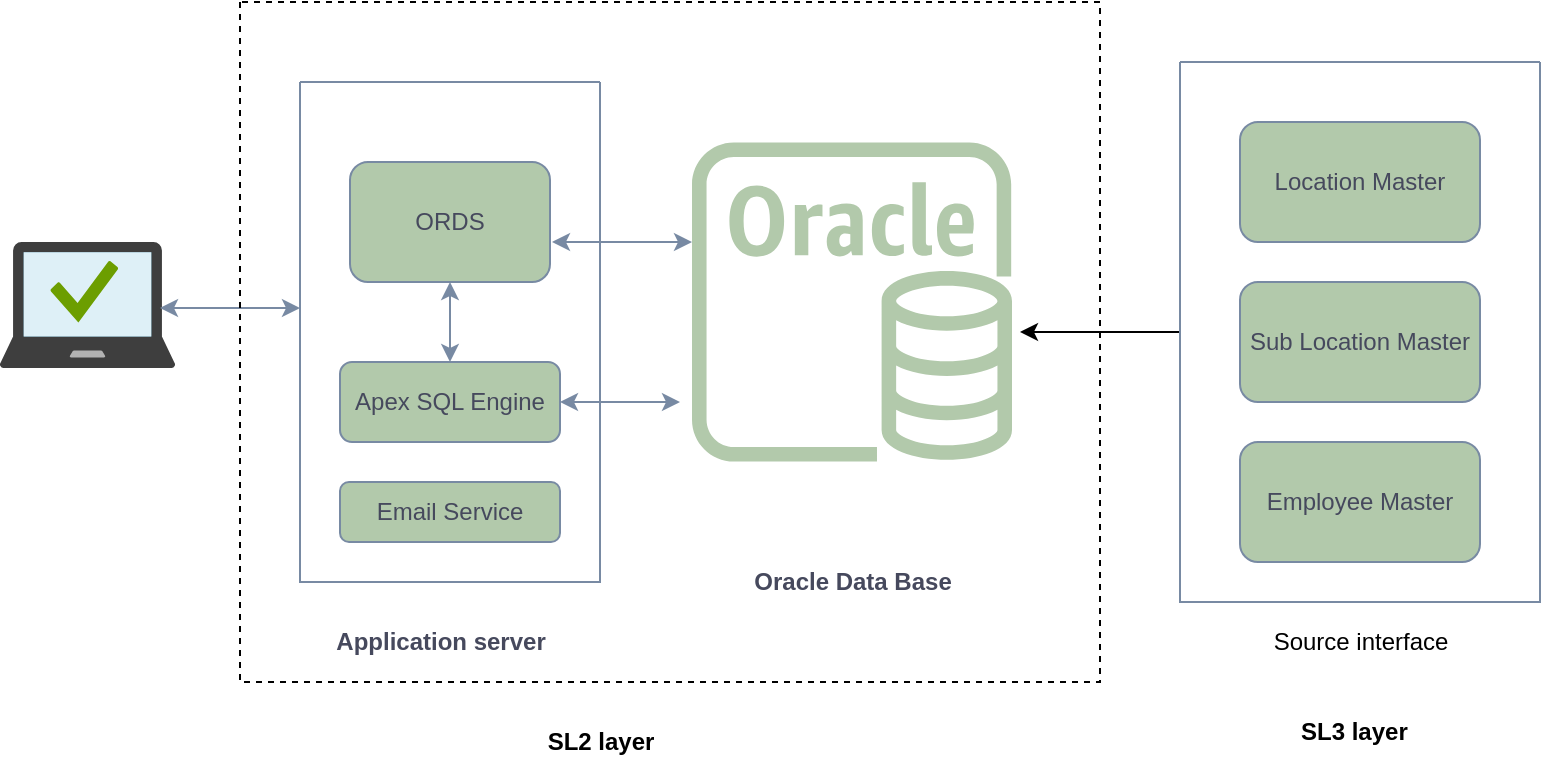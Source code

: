 <mxfile version="20.3.5" type="github"><diagram id="uzyZZr1vMDRMlrvgHleE" name="Page-1"><mxGraphModel dx="1022" dy="420" grid="1" gridSize="10" guides="1" tooltips="1" connect="1" arrows="1" fold="1" page="1" pageScale="1" pageWidth="850" pageHeight="1100" math="0" shadow="0"><root><mxCell id="0"/><mxCell id="1" parent="0"/><mxCell id="h2DTba8jX6TKWyeHh0mG-1" value="Location Master" style="rounded=1;whiteSpace=wrap;html=1;fillColor=#B2C9AB;strokeColor=#788AA3;fontColor=#46495D;" vertex="1" parent="1"><mxGeometry x="630" y="100" width="120" height="60" as="geometry"/></mxCell><mxCell id="h2DTba8jX6TKWyeHh0mG-2" value="Sub Location Master" style="rounded=1;whiteSpace=wrap;html=1;fillColor=#B2C9AB;strokeColor=#788AA3;fontColor=#46495D;" vertex="1" parent="1"><mxGeometry x="630" y="180" width="120" height="60" as="geometry"/></mxCell><mxCell id="h2DTba8jX6TKWyeHh0mG-3" value="Employee Master" style="rounded=1;whiteSpace=wrap;html=1;fillColor=#B2C9AB;strokeColor=#788AA3;fontColor=#46495D;" vertex="1" parent="1"><mxGeometry x="630" y="260" width="120" height="60" as="geometry"/></mxCell><mxCell id="h2DTba8jX6TKWyeHh0mG-46" style="edgeStyle=orthogonalEdgeStyle;rounded=1;orthogonalLoop=1;jettySize=auto;html=1;" edge="1" parent="1" source="h2DTba8jX6TKWyeHh0mG-4"><mxGeometry relative="1" as="geometry"><mxPoint x="520" y="205" as="targetPoint"/></mxGeometry></mxCell><mxCell id="h2DTba8jX6TKWyeHh0mG-4" value="" style="swimlane;startSize=0;fillColor=#B2C9AB;strokeColor=#788AA3;fontColor=#46495D;rounded=1;" vertex="1" parent="1"><mxGeometry x="600" y="70" width="180" height="270" as="geometry"/></mxCell><mxCell id="h2DTba8jX6TKWyeHh0mG-8" value="Oracle Data Base" style="text;html=1;align=center;verticalAlign=middle;resizable=0;points=[];autosize=1;strokeColor=none;fillColor=none;fontColor=#46495D;rounded=1;fontStyle=1" vertex="1" parent="1"><mxGeometry x="376" y="315" width="120" height="30" as="geometry"/></mxCell><mxCell id="h2DTba8jX6TKWyeHh0mG-13" value="Application server" style="text;html=1;align=center;verticalAlign=middle;resizable=0;points=[];autosize=1;strokeColor=none;fillColor=none;fontColor=#46495D;rounded=1;fontStyle=1" vertex="1" parent="1"><mxGeometry x="165" y="345" width="130" height="30" as="geometry"/></mxCell><mxCell id="h2DTba8jX6TKWyeHh0mG-19" value="" style="swimlane;startSize=0;fillColor=#B2C9AB;strokeColor=#788AA3;fontColor=#46495D;rounded=1;" vertex="1" parent="1"><mxGeometry x="160" y="80" width="150" height="250" as="geometry"><mxRectangle x="160" y="80" width="50" height="40" as="alternateBounds"/></mxGeometry></mxCell><mxCell id="h2DTba8jX6TKWyeHh0mG-20" value="Apex SQL Engine" style="rounded=1;whiteSpace=wrap;html=1;fillColor=#B2C9AB;strokeColor=#788AA3;fontColor=#46495D;" vertex="1" parent="h2DTba8jX6TKWyeHh0mG-19"><mxGeometry x="20" y="140" width="110" height="40" as="geometry"/></mxCell><mxCell id="h2DTba8jX6TKWyeHh0mG-23" value="ORDS" style="rounded=1;whiteSpace=wrap;html=1;fillColor=#B2C9AB;strokeColor=#788AA3;fontColor=#46495D;" vertex="1" parent="h2DTba8jX6TKWyeHh0mG-19"><mxGeometry x="25" y="40" width="100" height="60" as="geometry"/></mxCell><mxCell id="h2DTba8jX6TKWyeHh0mG-33" value="" style="endArrow=classic;startArrow=classic;html=1;rounded=1;entryX=0.5;entryY=1;entryDx=0;entryDy=0;strokeColor=#788AA3;fontColor=#46495D;curved=1;" edge="1" parent="h2DTba8jX6TKWyeHh0mG-19" source="h2DTba8jX6TKWyeHh0mG-20" target="h2DTba8jX6TKWyeHh0mG-23"><mxGeometry width="50" height="50" relative="1" as="geometry"><mxPoint x="240" y="190" as="sourcePoint"/><mxPoint x="290" y="140" as="targetPoint"/></mxGeometry></mxCell><mxCell id="h2DTba8jX6TKWyeHh0mG-44" value="Email Service" style="rounded=1;whiteSpace=wrap;html=1;fillColor=#B2C9AB;strokeColor=#788AA3;fontColor=#46495D;" vertex="1" parent="h2DTba8jX6TKWyeHh0mG-19"><mxGeometry x="20" y="200" width="110" height="30" as="geometry"/></mxCell><mxCell id="h2DTba8jX6TKWyeHh0mG-34" value="" style="endArrow=classic;startArrow=classic;html=1;rounded=1;strokeColor=#788AA3;fontColor=#46495D;curved=1;" edge="1" parent="1" target="h2DTba8jX6TKWyeHh0mG-20"><mxGeometry width="50" height="50" relative="1" as="geometry"><mxPoint x="350" y="240" as="sourcePoint"/><mxPoint x="450" y="220" as="targetPoint"/></mxGeometry></mxCell><mxCell id="h2DTba8jX6TKWyeHh0mG-36" value="" style="outlineConnect=0;fontColor=#46495D;fillColor=#B2C9AB;strokeColor=none;dashed=0;verticalLabelPosition=bottom;verticalAlign=top;align=center;html=1;fontSize=12;fontStyle=0;aspect=fixed;pointerEvents=1;shape=mxgraph.aws4.rds_oracle_instance;rounded=1;" vertex="1" parent="1"><mxGeometry x="356" y="110" width="160" height="160" as="geometry"/></mxCell><mxCell id="h2DTba8jX6TKWyeHh0mG-38" value="" style="aspect=fixed;html=1;points=[];align=center;image;fontSize=12;image=img/lib/mscae/Managed_Desktop.svg;fillColor=#B2C9AB;strokeColor=#788AA3;fontColor=#46495D;rounded=1;" vertex="1" parent="1"><mxGeometry x="10" y="160" width="87.5" height="63" as="geometry"/></mxCell><mxCell id="h2DTba8jX6TKWyeHh0mG-41" value="" style="endArrow=classic;startArrow=classic;html=1;rounded=1;entryX=0;entryY=0.452;entryDx=0;entryDy=0;entryPerimeter=0;strokeColor=#788AA3;fontColor=#46495D;curved=1;" edge="1" parent="1" target="h2DTba8jX6TKWyeHh0mG-19"><mxGeometry width="50" height="50" relative="1" as="geometry"><mxPoint x="90" y="193" as="sourcePoint"/><mxPoint x="450" y="200" as="targetPoint"/></mxGeometry></mxCell><mxCell id="h2DTba8jX6TKWyeHh0mG-42" value="" style="endArrow=classic;startArrow=classic;html=1;rounded=1;strokeColor=#788AA3;fontColor=#46495D;curved=1;" edge="1" parent="1"><mxGeometry width="50" height="50" relative="1" as="geometry"><mxPoint x="286" y="160" as="sourcePoint"/><mxPoint x="356" y="160" as="targetPoint"/></mxGeometry></mxCell><mxCell id="h2DTba8jX6TKWyeHh0mG-47" value="Source interface" style="text;html=1;align=center;verticalAlign=middle;resizable=0;points=[];autosize=1;strokeColor=none;fillColor=none;" vertex="1" parent="1"><mxGeometry x="635" y="345" width="110" height="30" as="geometry"/></mxCell><mxCell id="h2DTba8jX6TKWyeHh0mG-48" value="" style="swimlane;startSize=0;rounded=1;dashed=1;" vertex="1" parent="1"><mxGeometry x="130" y="40" width="430" height="340" as="geometry"/></mxCell><mxCell id="h2DTba8jX6TKWyeHh0mG-49" value="&lt;b&gt;SL2 layer&lt;br&gt;&lt;/b&gt;" style="text;html=1;align=center;verticalAlign=middle;resizable=0;points=[];autosize=1;strokeColor=none;fillColor=none;" vertex="1" parent="1"><mxGeometry x="270" y="395" width="80" height="30" as="geometry"/></mxCell><mxCell id="h2DTba8jX6TKWyeHh0mG-50" value="SL3 layer&lt;span style=&quot;white-space: pre;&quot;&gt;&#9;&lt;/span&gt;" style="text;html=1;align=center;verticalAlign=middle;resizable=0;points=[];autosize=1;strokeColor=none;fillColor=none;fontStyle=1" vertex="1" parent="1"><mxGeometry x="650" y="390" width="100" height="30" as="geometry"/></mxCell></root></mxGraphModel></diagram></mxfile>